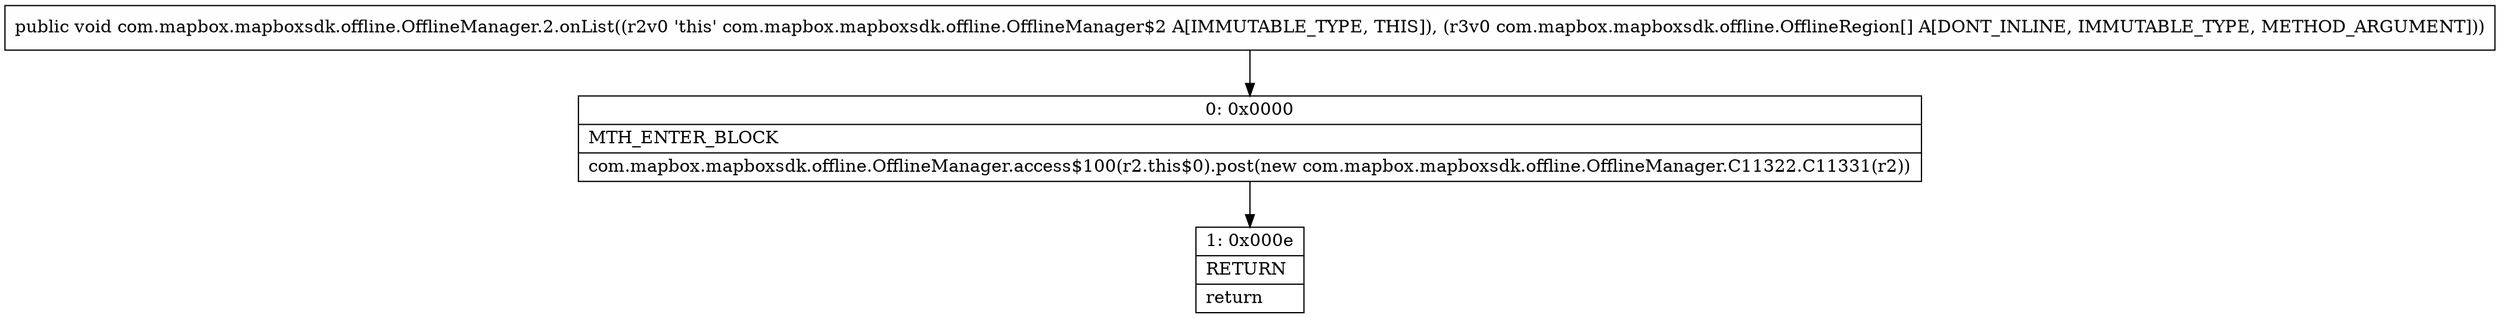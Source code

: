 digraph "CFG forcom.mapbox.mapboxsdk.offline.OfflineManager.2.onList([Lcom\/mapbox\/mapboxsdk\/offline\/OfflineRegion;)V" {
Node_0 [shape=record,label="{0\:\ 0x0000|MTH_ENTER_BLOCK\l|com.mapbox.mapboxsdk.offline.OfflineManager.access$100(r2.this$0).post(new com.mapbox.mapboxsdk.offline.OfflineManager.C11322.C11331(r2))\l}"];
Node_1 [shape=record,label="{1\:\ 0x000e|RETURN\l|return\l}"];
MethodNode[shape=record,label="{public void com.mapbox.mapboxsdk.offline.OfflineManager.2.onList((r2v0 'this' com.mapbox.mapboxsdk.offline.OfflineManager$2 A[IMMUTABLE_TYPE, THIS]), (r3v0 com.mapbox.mapboxsdk.offline.OfflineRegion[] A[DONT_INLINE, IMMUTABLE_TYPE, METHOD_ARGUMENT])) }"];
MethodNode -> Node_0;
Node_0 -> Node_1;
}

